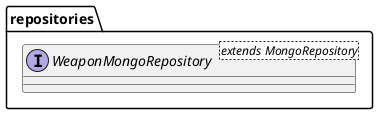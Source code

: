 @startuml
'https://plantuml.com/class-diagram

package repositories {
    interface WeaponMongoRepository<extends MongoRepository> {}
}

@enduml